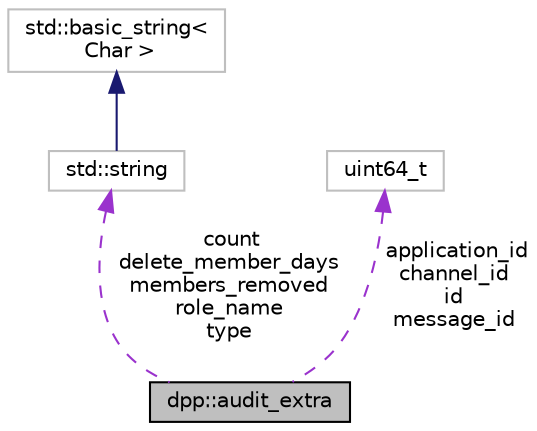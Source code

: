 digraph "dpp::audit_extra"
{
 // INTERACTIVE_SVG=YES
 // LATEX_PDF_SIZE
  bgcolor="transparent";
  edge [fontname="Helvetica",fontsize="10",labelfontname="Helvetica",labelfontsize="10"];
  node [fontname="Helvetica",fontsize="10",shape=record];
  Node1 [label="dpp::audit_extra",height=0.2,width=0.4,color="black", fillcolor="grey75", style="filled", fontcolor="black",tooltip="Extra information for an audit log entry."];
  Node2 -> Node1 [dir="back",color="darkorchid3",fontsize="10",style="dashed",label=" count\ndelete_member_days\nmembers_removed\nrole_name\ntype" ,fontname="Helvetica"];
  Node2 [label="std::string",height=0.2,width=0.4,color="grey75",tooltip=" "];
  Node3 -> Node2 [dir="back",color="midnightblue",fontsize="10",style="solid",fontname="Helvetica"];
  Node3 [label="std::basic_string\<\l Char \>",height=0.2,width=0.4,color="grey75",tooltip=" "];
  Node4 -> Node1 [dir="back",color="darkorchid3",fontsize="10",style="dashed",label=" application_id\nchannel_id\nid\nmessage_id" ,fontname="Helvetica"];
  Node4 [label="uint64_t",height=0.2,width=0.4,color="grey75",tooltip=" "];
}
